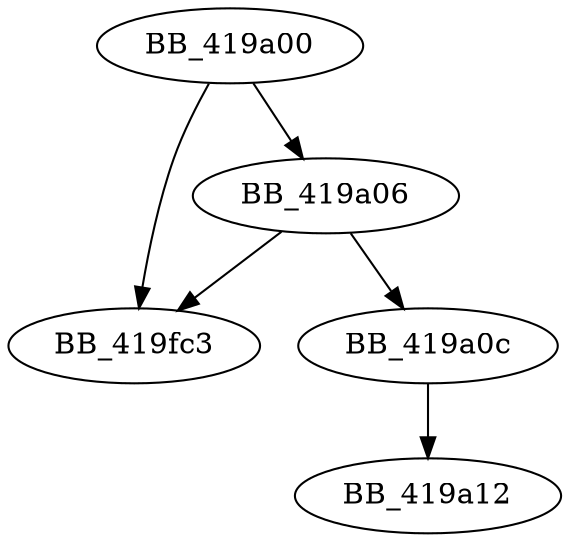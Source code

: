 DiGraph sub_419A00{
BB_419a00->BB_419a06
BB_419a00->BB_419fc3
BB_419a06->BB_419a0c
BB_419a06->BB_419fc3
BB_419a0c->BB_419a12
}
